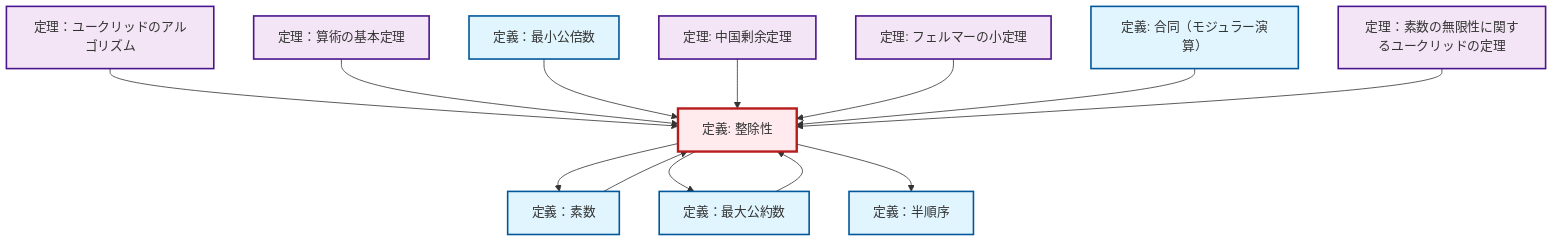graph TD
    classDef definition fill:#e1f5fe,stroke:#01579b,stroke-width:2px
    classDef theorem fill:#f3e5f5,stroke:#4a148c,stroke-width:2px
    classDef axiom fill:#fff3e0,stroke:#e65100,stroke-width:2px
    classDef example fill:#e8f5e9,stroke:#1b5e20,stroke-width:2px
    classDef current fill:#ffebee,stroke:#b71c1c,stroke-width:3px
    thm-euclidean-algorithm["定理：ユークリッドのアルゴリズム"]:::theorem
    def-gcd["定義：最大公約数"]:::definition
    thm-euclid-infinitude-primes["定理：素数の無限性に関するユークリッドの定理"]:::theorem
    thm-fermat-little["定理: フェルマーの小定理"]:::theorem
    thm-chinese-remainder["定理: 中国剰余定理"]:::theorem
    def-prime["定義：素数"]:::definition
    thm-fundamental-arithmetic["定理：算術の基本定理"]:::theorem
    def-congruence["定義: 合同（モジュラー演算）"]:::definition
    def-divisibility["定義: 整除性"]:::definition
    def-lcm["定義：最小公倍数"]:::definition
    def-partial-order["定義：半順序"]:::definition
    thm-euclidean-algorithm --> def-divisibility
    thm-fundamental-arithmetic --> def-divisibility
    def-lcm --> def-divisibility
    thm-chinese-remainder --> def-divisibility
    thm-fermat-little --> def-divisibility
    def-prime --> def-divisibility
    def-divisibility --> def-prime
    def-congruence --> def-divisibility
    def-divisibility --> def-gcd
    def-divisibility --> def-partial-order
    def-gcd --> def-divisibility
    thm-euclid-infinitude-primes --> def-divisibility
    class def-divisibility current